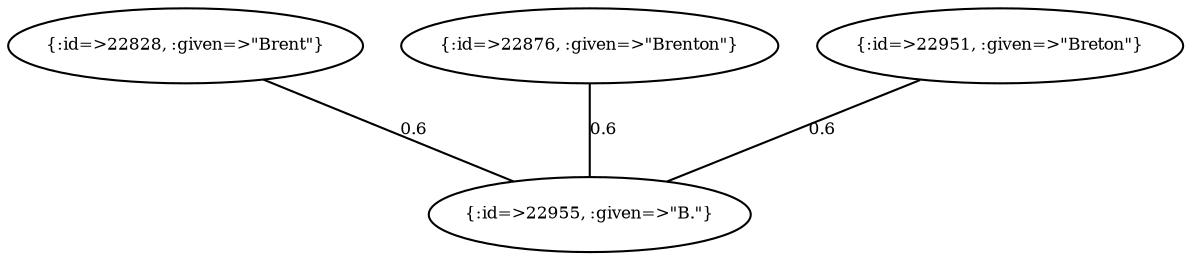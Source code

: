 graph Collector__WeightedGraph {
    "{:id=>22828, :given=>\"Brent\"}" [
        fontsize = 8,
        label = "{:id=>22828, :given=>\"Brent\"}"
    ]

    "{:id=>22876, :given=>\"Brenton\"}" [
        fontsize = 8,
        label = "{:id=>22876, :given=>\"Brenton\"}"
    ]

    "{:id=>22951, :given=>\"Breton\"}" [
        fontsize = 8,
        label = "{:id=>22951, :given=>\"Breton\"}"
    ]

    "{:id=>22955, :given=>\"B.\"}" [
        fontsize = 8,
        label = "{:id=>22955, :given=>\"B.\"}"
    ]

    "{:id=>22828, :given=>\"Brent\"}" -- "{:id=>22955, :given=>\"B.\"}" [
        fontsize = 8,
        label = 0.6
    ]

    "{:id=>22876, :given=>\"Brenton\"}" -- "{:id=>22955, :given=>\"B.\"}" [
        fontsize = 8,
        label = 0.6
    ]

    "{:id=>22951, :given=>\"Breton\"}" -- "{:id=>22955, :given=>\"B.\"}" [
        fontsize = 8,
        label = 0.6
    ]
}
